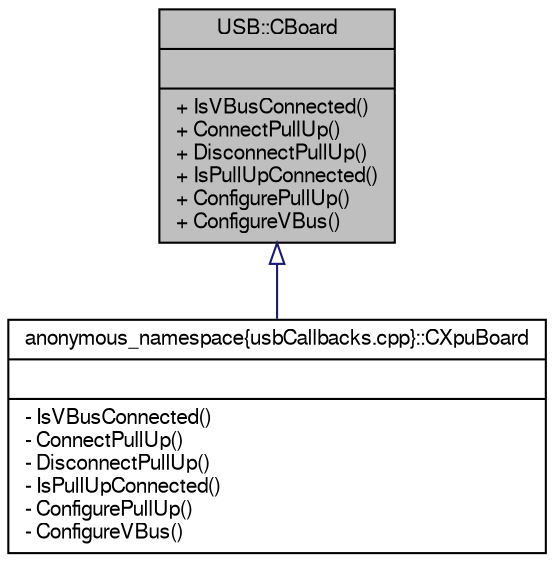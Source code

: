 digraph G
{
  bgcolor="transparent";
  edge [fontname="FreeSans",fontsize=10,labelfontname="FreeSans",labelfontsize=10];
  node [fontname="FreeSans",fontsize=10,shape=record];
  Node1 [label="{USB::CBoard\n||+ IsVBusConnected()\l+ ConnectPullUp()\l+ DisconnectPullUp()\l+ IsPullUpConnected()\l+ ConfigurePullUp()\l+ ConfigureVBus()\l}",height=0.2,width=0.4,color="black", fillcolor="grey75", style="filled" fontcolor="black"];
  Node1 -> Node2 [dir=back,color="midnightblue",fontsize=10,style="solid",arrowtail="empty",fontname="FreeSans"];
  Node2 [label="{anonymous_namespace\{usbCallbacks.cpp\}::CXpuBoard\n||- IsVBusConnected()\l- ConnectPullUp()\l- DisconnectPullUp()\l- IsPullUpConnected()\l- ConfigurePullUp()\l- ConfigureVBus()\l}",height=0.2,width=0.4,color="black",URL="$classanonymous__namespace_02usb_callbacks_8cpp_03_1_1_c_xpu_board.html"];
}
